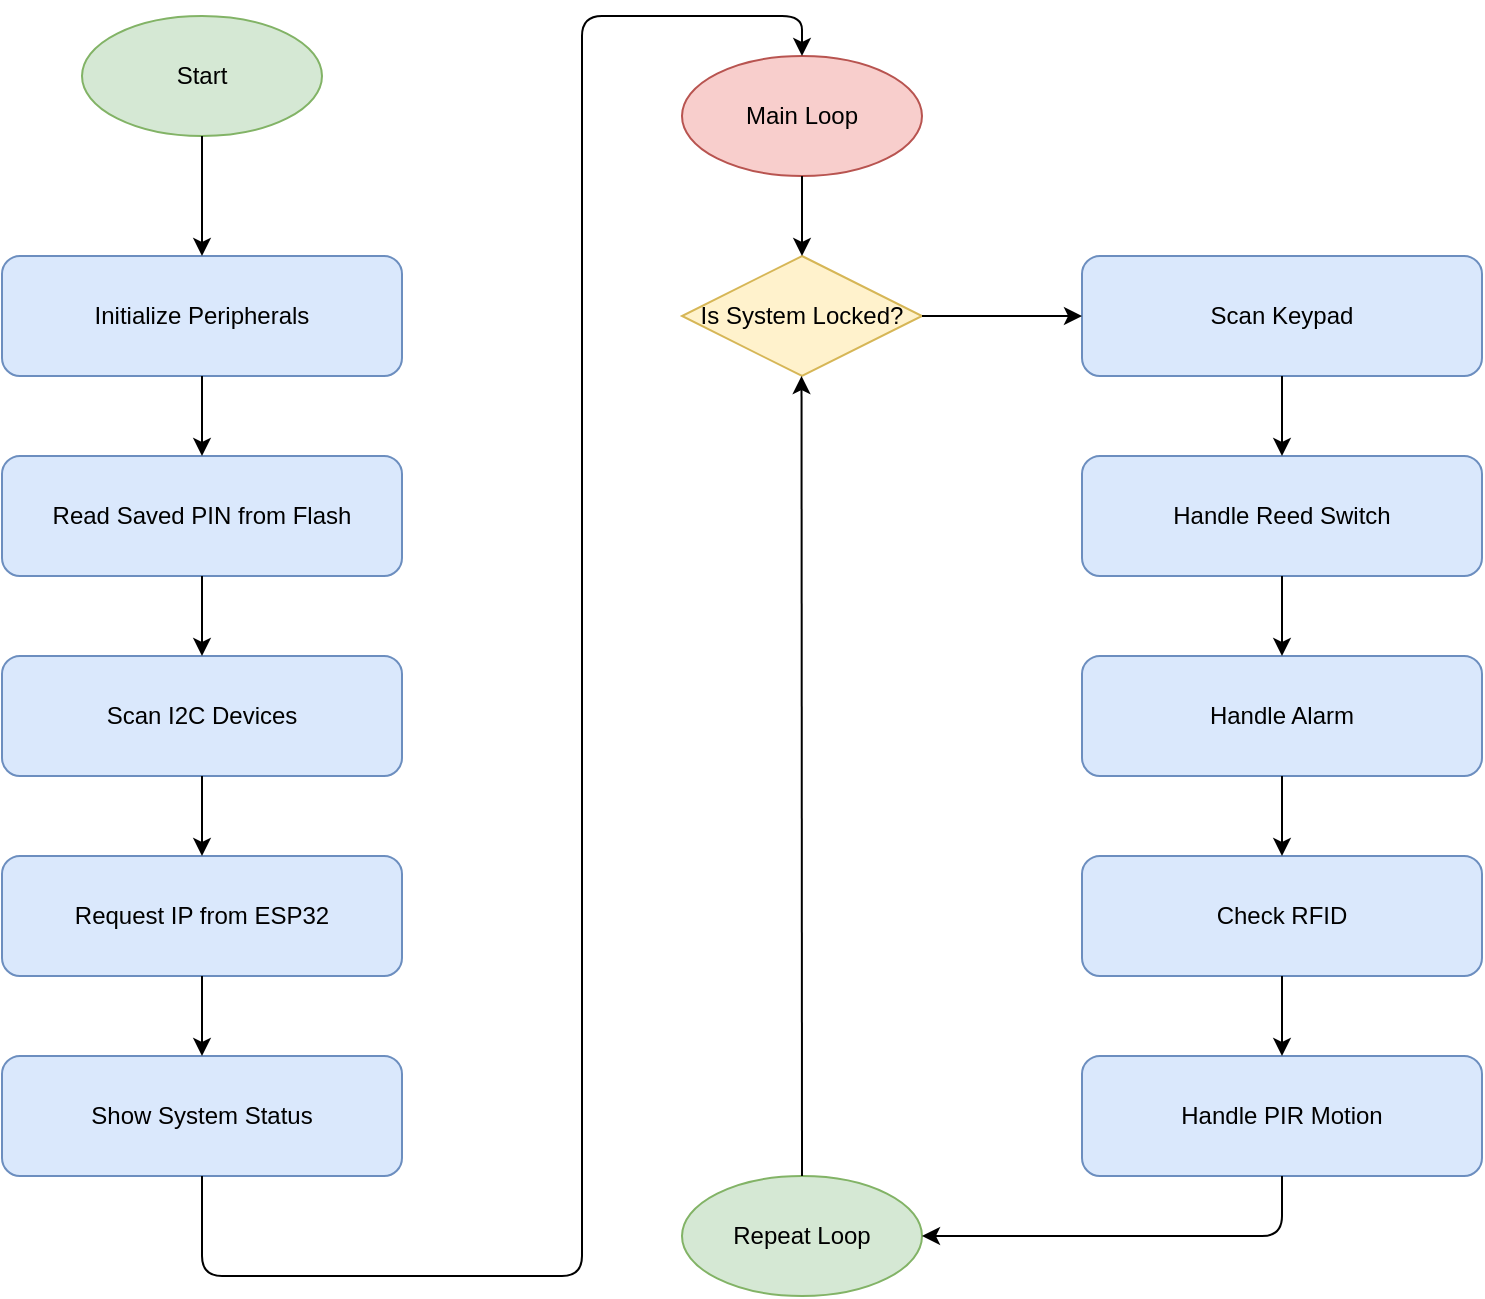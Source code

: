 <mxfile version="26.2.14">
  <diagram id="C5RBs43oDa-KdzZeNtuy" name="Page-1">
    <mxGraphModel dx="522" dy="929" grid="1" gridSize="10" guides="1" tooltips="1" connect="1" arrows="1" fold="1" page="1" pageScale="1" pageWidth="827" pageHeight="1169" math="0" shadow="0">
      <root>
        <mxCell id="WIyWlLk6GJQsqaUBKTNV-0" />
        <mxCell id="WIyWlLk6GJQsqaUBKTNV-1" parent="WIyWlLk6GJQsqaUBKTNV-0" />
        <mxCell id="vyWj3N0okevLtlT6nMNN-0" value="Start" style="ellipse;whiteSpace=wrap;html=1;aspect=fixed;fillColor=#d5e8d4;strokeColor=#82b366;" vertex="1" parent="WIyWlLk6GJQsqaUBKTNV-1">
          <mxGeometry x="290" y="610" width="120" height="60" as="geometry" />
        </mxCell>
        <mxCell id="vyWj3N0okevLtlT6nMNN-1" value="Initialize Peripherals" style="rounded=1;whiteSpace=wrap;html=1;fillColor=#dae8fc;strokeColor=#6c8ebf;" vertex="1" parent="WIyWlLk6GJQsqaUBKTNV-1">
          <mxGeometry x="250" y="730" width="200" height="60" as="geometry" />
        </mxCell>
        <mxCell id="vyWj3N0okevLtlT6nMNN-2" value="Read Saved PIN from Flash" style="rounded=1;whiteSpace=wrap;html=1;fillColor=#dae8fc;strokeColor=#6c8ebf;" vertex="1" parent="WIyWlLk6GJQsqaUBKTNV-1">
          <mxGeometry x="250" y="830" width="200" height="60" as="geometry" />
        </mxCell>
        <mxCell id="vyWj3N0okevLtlT6nMNN-3" value="Scan I2C Devices" style="rounded=1;whiteSpace=wrap;html=1;fillColor=#dae8fc;strokeColor=#6c8ebf;" vertex="1" parent="WIyWlLk6GJQsqaUBKTNV-1">
          <mxGeometry x="250" y="930" width="200" height="60" as="geometry" />
        </mxCell>
        <mxCell id="vyWj3N0okevLtlT6nMNN-4" value="Request IP from ESP32" style="rounded=1;whiteSpace=wrap;html=1;fillColor=#dae8fc;strokeColor=#6c8ebf;" vertex="1" parent="WIyWlLk6GJQsqaUBKTNV-1">
          <mxGeometry x="250" y="1030" width="200" height="60" as="geometry" />
        </mxCell>
        <mxCell id="vyWj3N0okevLtlT6nMNN-5" value="Show System Status" style="rounded=1;whiteSpace=wrap;html=1;fillColor=#dae8fc;strokeColor=#6c8ebf;" vertex="1" parent="WIyWlLk6GJQsqaUBKTNV-1">
          <mxGeometry x="250" y="1130" width="200" height="60" as="geometry" />
        </mxCell>
        <mxCell id="vyWj3N0okevLtlT6nMNN-6" value="Main Loop" style="ellipse;whiteSpace=wrap;html=1;aspect=fixed;fillColor=#f8cecc;strokeColor=#b85450;" vertex="1" parent="WIyWlLk6GJQsqaUBKTNV-1">
          <mxGeometry x="590" y="630" width="120" height="60" as="geometry" />
        </mxCell>
        <mxCell id="vyWj3N0okevLtlT6nMNN-7" value="Is System Locked?" style="rhombus;whiteSpace=wrap;html=1;fillColor=#fff2cc;strokeColor=#d6b656;" vertex="1" parent="WIyWlLk6GJQsqaUBKTNV-1">
          <mxGeometry x="590" y="730" width="120" height="60" as="geometry" />
        </mxCell>
        <mxCell id="vyWj3N0okevLtlT6nMNN-8" value="Scan Keypad" style="rounded=1;whiteSpace=wrap;html=1;fillColor=#dae8fc;strokeColor=#6c8ebf;" vertex="1" parent="WIyWlLk6GJQsqaUBKTNV-1">
          <mxGeometry x="790" y="730" width="200" height="60" as="geometry" />
        </mxCell>
        <mxCell id="vyWj3N0okevLtlT6nMNN-9" value="Handle Reed Switch" style="rounded=1;whiteSpace=wrap;html=1;fillColor=#dae8fc;strokeColor=#6c8ebf;" vertex="1" parent="WIyWlLk6GJQsqaUBKTNV-1">
          <mxGeometry x="790" y="830" width="200" height="60" as="geometry" />
        </mxCell>
        <mxCell id="vyWj3N0okevLtlT6nMNN-10" value="Handle Alarm" style="rounded=1;whiteSpace=wrap;html=1;fillColor=#dae8fc;strokeColor=#6c8ebf;" vertex="1" parent="WIyWlLk6GJQsqaUBKTNV-1">
          <mxGeometry x="790" y="930" width="200" height="60" as="geometry" />
        </mxCell>
        <mxCell id="vyWj3N0okevLtlT6nMNN-11" value="Check RFID" style="rounded=1;whiteSpace=wrap;html=1;fillColor=#dae8fc;strokeColor=#6c8ebf;" vertex="1" parent="WIyWlLk6GJQsqaUBKTNV-1">
          <mxGeometry x="790" y="1030" width="200" height="60" as="geometry" />
        </mxCell>
        <mxCell id="vyWj3N0okevLtlT6nMNN-12" value="Handle PIR Motion" style="rounded=1;whiteSpace=wrap;html=1;fillColor=#dae8fc;strokeColor=#6c8ebf;" vertex="1" parent="WIyWlLk6GJQsqaUBKTNV-1">
          <mxGeometry x="790" y="1130" width="200" height="60" as="geometry" />
        </mxCell>
        <mxCell id="vyWj3N0okevLtlT6nMNN-13" value="Repeat Loop" style="ellipse;whiteSpace=wrap;html=1;aspect=fixed;fillColor=#d5e8d4;strokeColor=#82b366;" vertex="1" parent="WIyWlLk6GJQsqaUBKTNV-1">
          <mxGeometry x="590" y="1190" width="120" height="60" as="geometry" />
        </mxCell>
        <mxCell id="vyWj3N0okevLtlT6nMNN-14" edge="1" parent="WIyWlLk6GJQsqaUBKTNV-1" source="vyWj3N0okevLtlT6nMNN-0" target="vyWj3N0okevLtlT6nMNN-1">
          <mxGeometry relative="1" as="geometry" />
        </mxCell>
        <mxCell id="vyWj3N0okevLtlT6nMNN-15" edge="1" parent="WIyWlLk6GJQsqaUBKTNV-1" source="vyWj3N0okevLtlT6nMNN-1" target="vyWj3N0okevLtlT6nMNN-2">
          <mxGeometry relative="1" as="geometry" />
        </mxCell>
        <mxCell id="vyWj3N0okevLtlT6nMNN-16" edge="1" parent="WIyWlLk6GJQsqaUBKTNV-1" source="vyWj3N0okevLtlT6nMNN-2" target="vyWj3N0okevLtlT6nMNN-3">
          <mxGeometry relative="1" as="geometry" />
        </mxCell>
        <mxCell id="vyWj3N0okevLtlT6nMNN-17" edge="1" parent="WIyWlLk6GJQsqaUBKTNV-1" source="vyWj3N0okevLtlT6nMNN-3" target="vyWj3N0okevLtlT6nMNN-4">
          <mxGeometry relative="1" as="geometry" />
        </mxCell>
        <mxCell id="vyWj3N0okevLtlT6nMNN-18" edge="1" parent="WIyWlLk6GJQsqaUBKTNV-1" source="vyWj3N0okevLtlT6nMNN-4" target="vyWj3N0okevLtlT6nMNN-5">
          <mxGeometry relative="1" as="geometry" />
        </mxCell>
        <mxCell id="vyWj3N0okevLtlT6nMNN-19" style="exitX=0.5;exitY=1;exitDx=0;exitDy=0;entryX=0.5;entryY=0;entryDx=0;entryDy=0;" edge="1" parent="WIyWlLk6GJQsqaUBKTNV-1" source="vyWj3N0okevLtlT6nMNN-5" target="vyWj3N0okevLtlT6nMNN-6">
          <mxGeometry relative="1" as="geometry">
            <mxPoint x="350" y="1213.7" as="sourcePoint" />
            <mxPoint x="621.143" y="690.002" as="targetPoint" />
            <Array as="points">
              <mxPoint x="350" y="1240" />
              <mxPoint x="540" y="1240" />
              <mxPoint x="540" y="1210" />
              <mxPoint x="540" y="610" />
              <mxPoint x="650" y="610" />
            </Array>
          </mxGeometry>
        </mxCell>
        <mxCell id="vyWj3N0okevLtlT6nMNN-20" edge="1" parent="WIyWlLk6GJQsqaUBKTNV-1" source="vyWj3N0okevLtlT6nMNN-6" target="vyWj3N0okevLtlT6nMNN-7">
          <mxGeometry relative="1" as="geometry" />
        </mxCell>
        <mxCell id="vyWj3N0okevLtlT6nMNN-21" edge="1" parent="WIyWlLk6GJQsqaUBKTNV-1" source="vyWj3N0okevLtlT6nMNN-7" target="vyWj3N0okevLtlT6nMNN-8">
          <mxGeometry relative="1" as="geometry" />
        </mxCell>
        <mxCell id="vyWj3N0okevLtlT6nMNN-22" edge="1" parent="WIyWlLk6GJQsqaUBKTNV-1" source="vyWj3N0okevLtlT6nMNN-8" target="vyWj3N0okevLtlT6nMNN-9">
          <mxGeometry relative="1" as="geometry" />
        </mxCell>
        <mxCell id="vyWj3N0okevLtlT6nMNN-23" edge="1" parent="WIyWlLk6GJQsqaUBKTNV-1" source="vyWj3N0okevLtlT6nMNN-9" target="vyWj3N0okevLtlT6nMNN-10">
          <mxGeometry relative="1" as="geometry" />
        </mxCell>
        <mxCell id="vyWj3N0okevLtlT6nMNN-24" edge="1" parent="WIyWlLk6GJQsqaUBKTNV-1" source="vyWj3N0okevLtlT6nMNN-10" target="vyWj3N0okevLtlT6nMNN-11">
          <mxGeometry relative="1" as="geometry" />
        </mxCell>
        <mxCell id="vyWj3N0okevLtlT6nMNN-25" edge="1" parent="WIyWlLk6GJQsqaUBKTNV-1" source="vyWj3N0okevLtlT6nMNN-11" target="vyWj3N0okevLtlT6nMNN-12">
          <mxGeometry relative="1" as="geometry" />
        </mxCell>
        <mxCell id="vyWj3N0okevLtlT6nMNN-26" style="exitX=0.5;exitY=1;exitDx=0;exitDy=0;" edge="1" parent="WIyWlLk6GJQsqaUBKTNV-1" source="vyWj3N0okevLtlT6nMNN-12" target="vyWj3N0okevLtlT6nMNN-13">
          <mxGeometry relative="1" as="geometry">
            <Array as="points">
              <mxPoint x="890" y="1220" />
            </Array>
          </mxGeometry>
        </mxCell>
        <mxCell id="vyWj3N0okevLtlT6nMNN-27" style="exitX=0.5;exitY=0;exitDx=0;exitDy=0;" edge="1" parent="WIyWlLk6GJQsqaUBKTNV-1" source="vyWj3N0okevLtlT6nMNN-13">
          <mxGeometry relative="1" as="geometry">
            <mxPoint x="650" y="1220" as="sourcePoint" />
            <mxPoint x="649.76" y="790" as="targetPoint" />
          </mxGeometry>
        </mxCell>
      </root>
    </mxGraphModel>
  </diagram>
</mxfile>
